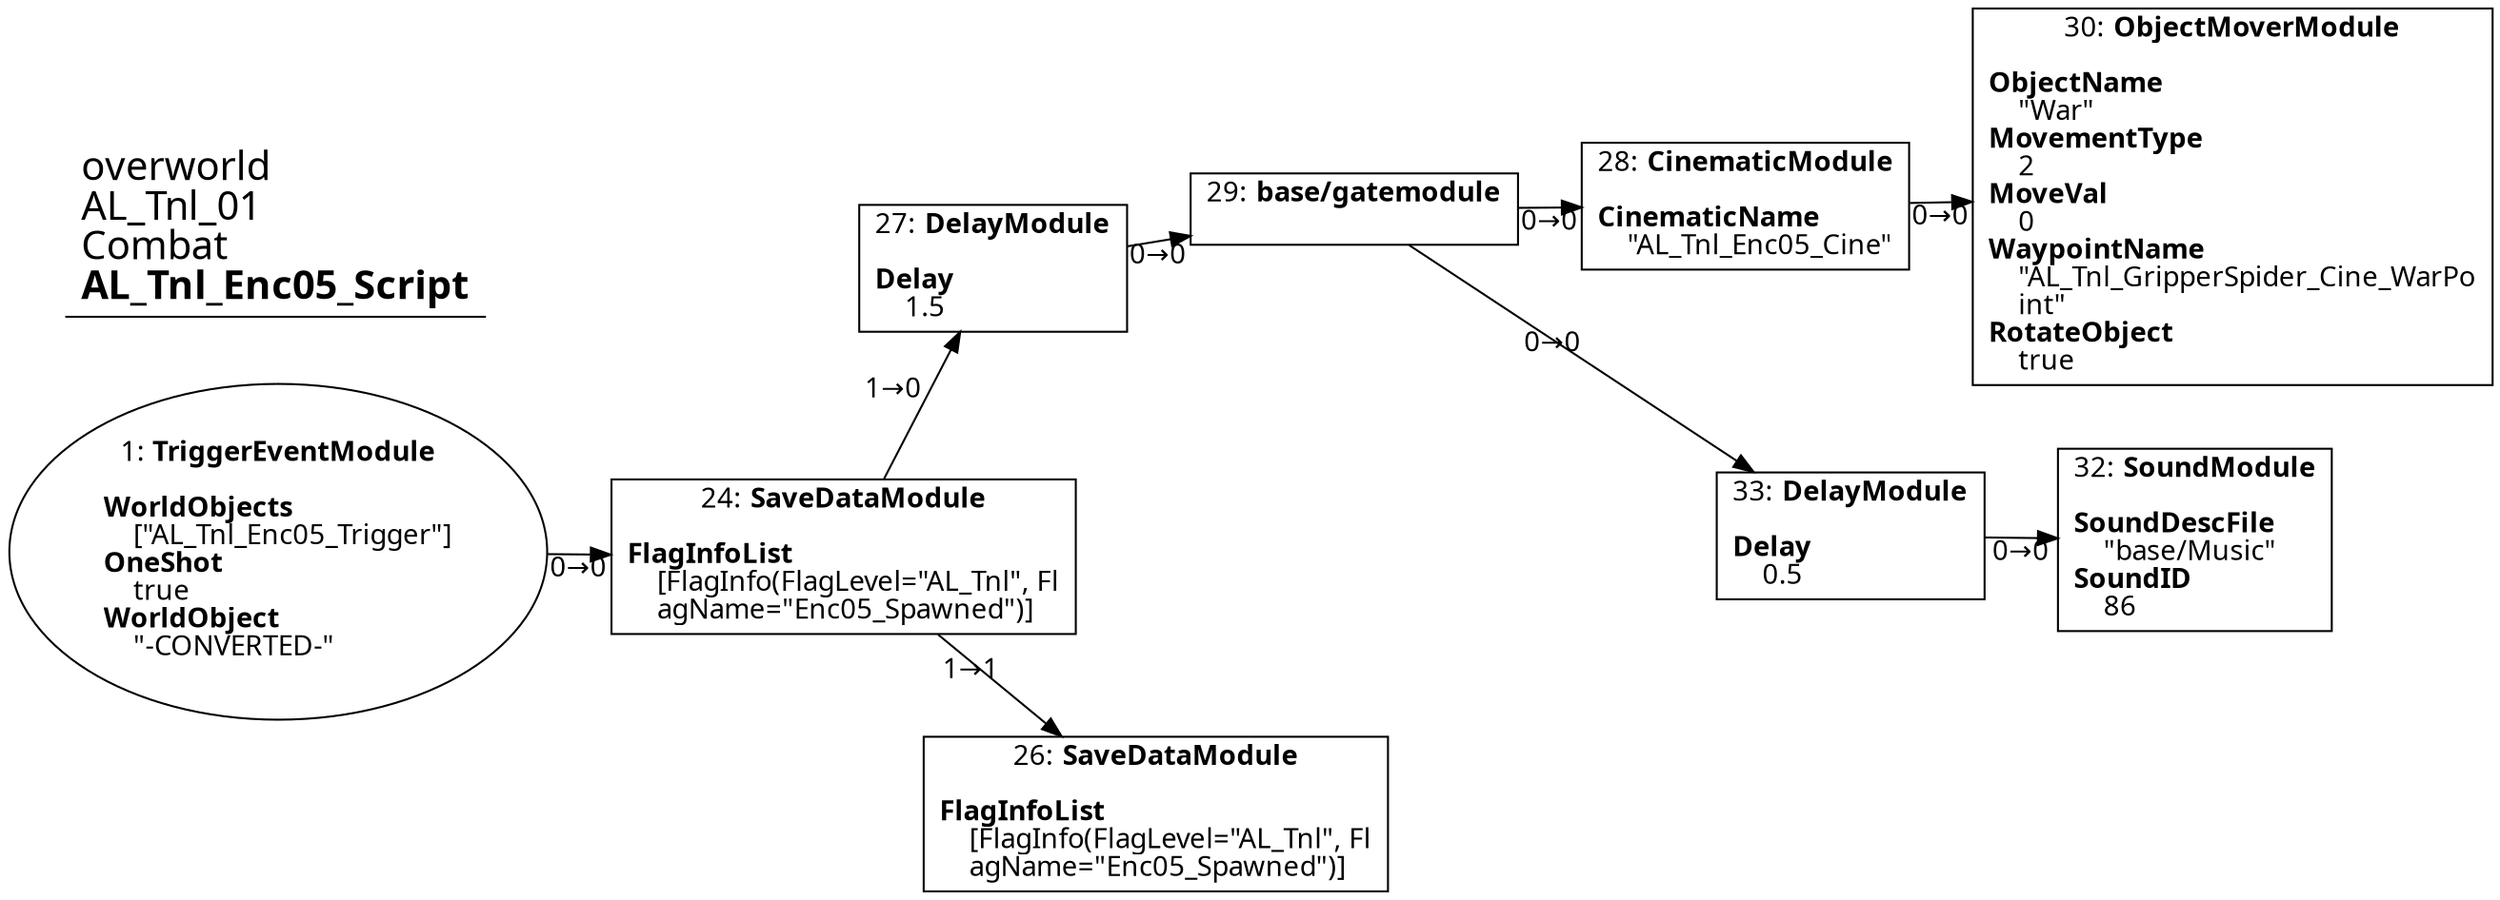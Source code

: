 digraph {
    layout = fdp;
    overlap = prism;
    sep = "+16";
    splines = spline;

    node [ shape = box ];

    graph [ fontname = "Segoe UI" ];
    node [ fontname = "Segoe UI" ];
    edge [ fontname = "Segoe UI" ];

    1 [ label = <1: <b>TriggerEventModule</b><br/><br/><b>WorldObjects</b><br align="left"/>    [&quot;AL_Tnl_Enc05_Trigger&quot;]<br align="left"/><b>OneShot</b><br align="left"/>    true<br align="left"/><b>WorldObject</b><br align="left"/>    &quot;-CONVERTED-&quot;<br align="left"/>> ];
    1 [ shape = oval ]
    1 [ pos = "0.155,-0.12900001!" ];
    1 -> 24 [ label = "0→0" ];

    24 [ label = <24: <b>SaveDataModule</b><br/><br/><b>FlagInfoList</b><br align="left"/>    [FlagInfo(FlagLevel=&quot;AL_Tnl&quot;, Fl<br align="left"/>    agName=&quot;Enc05_Spawned&quot;)]<br align="left"/>> ];
    24 [ pos = "0.432,-0.12900001!" ];
    24 -> 26 [ label = "1→1" ];
    24 -> 27 [ label = "1→0" ];

    26 [ label = <26: <b>SaveDataModule</b><br/><br/><b>FlagInfoList</b><br align="left"/>    [FlagInfo(FlagLevel=&quot;AL_Tnl&quot;, Fl<br align="left"/>    agName=&quot;Enc05_Spawned&quot;)]<br align="left"/>> ];
    26 [ pos = "0.74100006,-0.3!" ];

    27 [ label = <27: <b>DelayModule</b><br/><br/><b>Delay</b><br align="left"/>    1.5<br align="left"/>> ];
    27 [ pos = "0.72900003,0.071!" ];
    27 -> 29 [ label = "0→0" ];

    28 [ label = <28: <b>CinematicModule</b><br/><br/><b>CinematicName</b><br align="left"/>    &quot;AL_Tnl_Enc05_Cine&quot;<br align="left"/>> ];
    28 [ pos = "1.1600001,0.071!" ];
    28 -> 30 [ label = "0→0" ];

    29 [ label = <29: <b>base/gatemodule</b><br/><br/>> ];
    29 [ pos = "0.98300004,0.071!" ];
    29 -> 28 [ label = "0→0" ];
    29 -> 33 [ label = "0→0" ];

    30 [ label = <30: <b>ObjectMoverModule</b><br/><br/><b>ObjectName</b><br align="left"/>    &quot;War&quot;<br align="left"/><b>MovementType</b><br align="left"/>    2<br align="left"/><b>MoveVal</b><br align="left"/>    0<br align="left"/><b>WaypointName</b><br align="left"/>    &quot;AL_Tnl_GripperSpider_Cine_WarPo<br align="left"/>    int&quot;<br align="left"/><b>RotateObject</b><br align="left"/>    true<br align="left"/>> ];
    30 [ pos = "1.366,0.071!" ];

    32 [ label = <32: <b>SoundModule</b><br/><br/><b>SoundDescFile</b><br align="left"/>    &quot;base/Music&quot;<br align="left"/><b>SoundID</b><br align="left"/>    86<br align="left"/>> ];
    32 [ pos = "1.3640001,-0.095000006!" ];

    33 [ label = <33: <b>DelayModule</b><br/><br/><b>Delay</b><br align="left"/>    0.5<br align="left"/>> ];
    33 [ pos = "1.1860001,-0.095000006!" ];
    33 -> 32 [ label = "0→0" ];

    title [ pos = "0.15400001,0.072000004!" ];
    title [ shape = underline ];
    title [ label = <<font point-size="20">overworld<br align="left"/>AL_Tnl_01<br align="left"/>Combat<br align="left"/><b>AL_Tnl_Enc05_Script</b><br align="left"/></font>> ];
}
